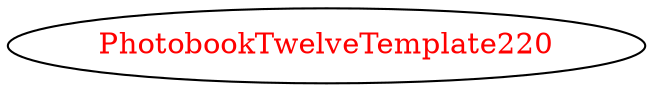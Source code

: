 digraph dependencyGraph {
 concentrate=true;
 ranksep="2.0";
 rankdir="LR"; 
 splines="ortho";
"PhotobookTwelveTemplate220" [fontcolor="red"];
}